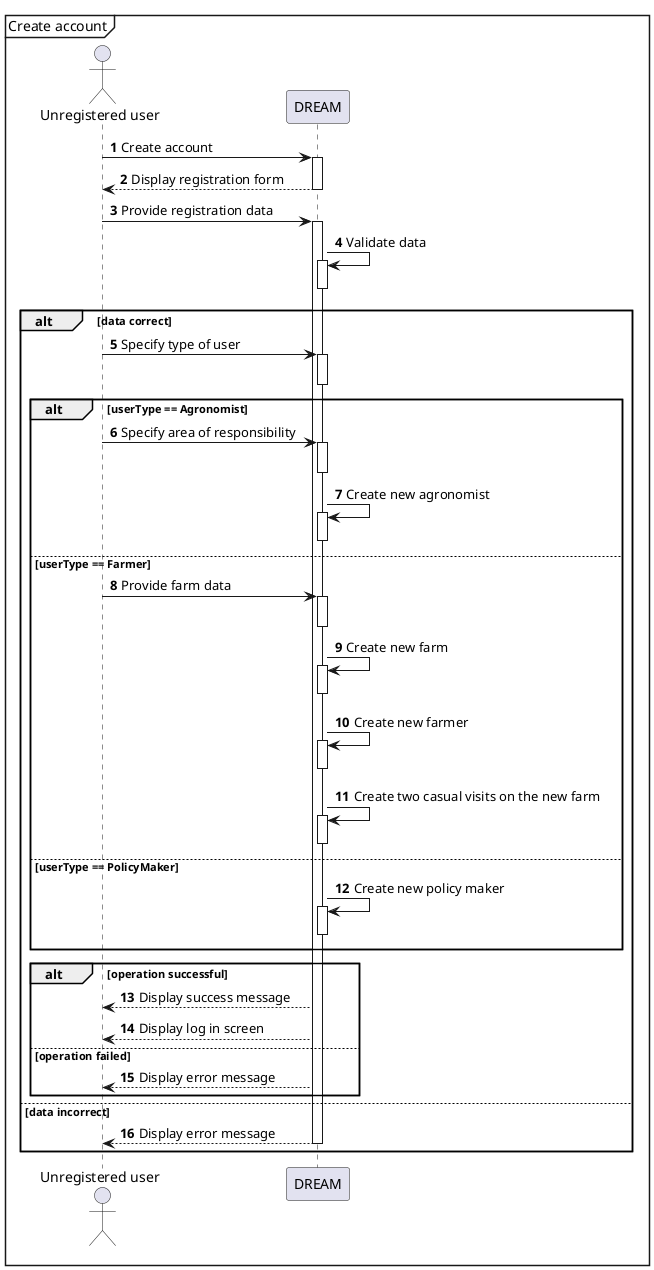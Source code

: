 @startuml Create Account

mainframe Create account
autonumber

actor "Unregistered user" as Unreg
participant DREAM

Unreg -> DREAM++: Create account
DREAM --> Unreg--: Display registration form

Unreg -> DREAM++: Provide registration data

DREAM -> DREAM++: Validate data
deactivate DREAM

alt data correct
    Unreg -> DREAM++: Specify type of user
    deactivate DREAM
    alt userType == Agronomist
        Unreg -> DREAM++: Specify area of responsibility
        deactivate DREAM

        DREAM -> DREAM++: Create new agronomist
        deactivate DREAM
    else userType == Farmer
        Unreg -> DREAM++: Provide farm data
        deactivate DREAM

        DREAM -> DREAM++: Create new farm
        deactivate DREAM
        DREAM -> DREAM++: Create new farmer
        deactivate DREAM
        DREAM -> DREAM++: Create two casual visits on the new farm
        deactivate DREAM
    else userType == PolicyMaker
        DREAM -> DREAM++: Create new policy maker
        deactivate DREAM
    end

    alt operation successful
        DREAM --> Unreg : Display success message
        DREAM --> Unreg : Display log in screen
    else operation failed
        DREAM --> Unreg : Display error message
    end

else data incorrect
    DREAM --> Unreg--: Display error message
end

@enduml
